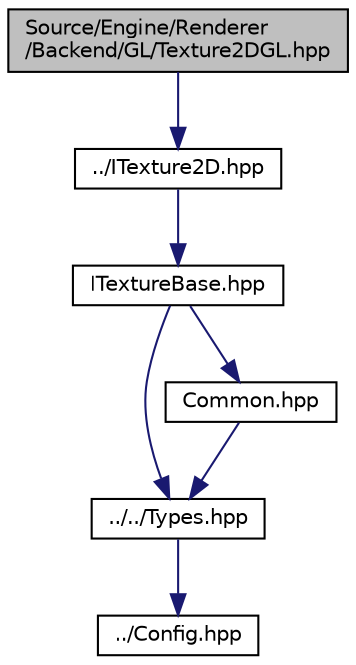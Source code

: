 digraph "Source/Engine/Renderer/Backend/GL/Texture2DGL.hpp"
{
  edge [fontname="Helvetica",fontsize="10",labelfontname="Helvetica",labelfontsize="10"];
  node [fontname="Helvetica",fontsize="10",shape=record];
  Node1 [label="Source/Engine/Renderer\l/Backend/GL/Texture2DGL.hpp",height=0.2,width=0.4,color="black", fillcolor="grey75", style="filled", fontcolor="black"];
  Node1 -> Node2 [color="midnightblue",fontsize="10",style="solid",fontname="Helvetica"];
  Node2 [label="../ITexture2D.hpp",height=0.2,width=0.4,color="black", fillcolor="white", style="filled",URL="$ITexture2D_8hpp.html"];
  Node2 -> Node3 [color="midnightblue",fontsize="10",style="solid",fontname="Helvetica"];
  Node3 [label="ITextureBase.hpp",height=0.2,width=0.4,color="black", fillcolor="white", style="filled",URL="$ITextureBase_8hpp.html"];
  Node3 -> Node4 [color="midnightblue",fontsize="10",style="solid",fontname="Helvetica"];
  Node4 [label="../../Types.hpp",height=0.2,width=0.4,color="black", fillcolor="white", style="filled",URL="$Types_8hpp.html"];
  Node4 -> Node5 [color="midnightblue",fontsize="10",style="solid",fontname="Helvetica"];
  Node5 [label="../Config.hpp",height=0.2,width=0.4,color="black", fillcolor="white", style="filled",URL="$Config_8hpp.html"];
  Node3 -> Node6 [color="midnightblue",fontsize="10",style="solid",fontname="Helvetica"];
  Node6 [label="Common.hpp",height=0.2,width=0.4,color="black", fillcolor="white", style="filled",URL="$Renderer_2Backend_2Common_8hpp.html"];
  Node6 -> Node4 [color="midnightblue",fontsize="10",style="solid",fontname="Helvetica"];
}
